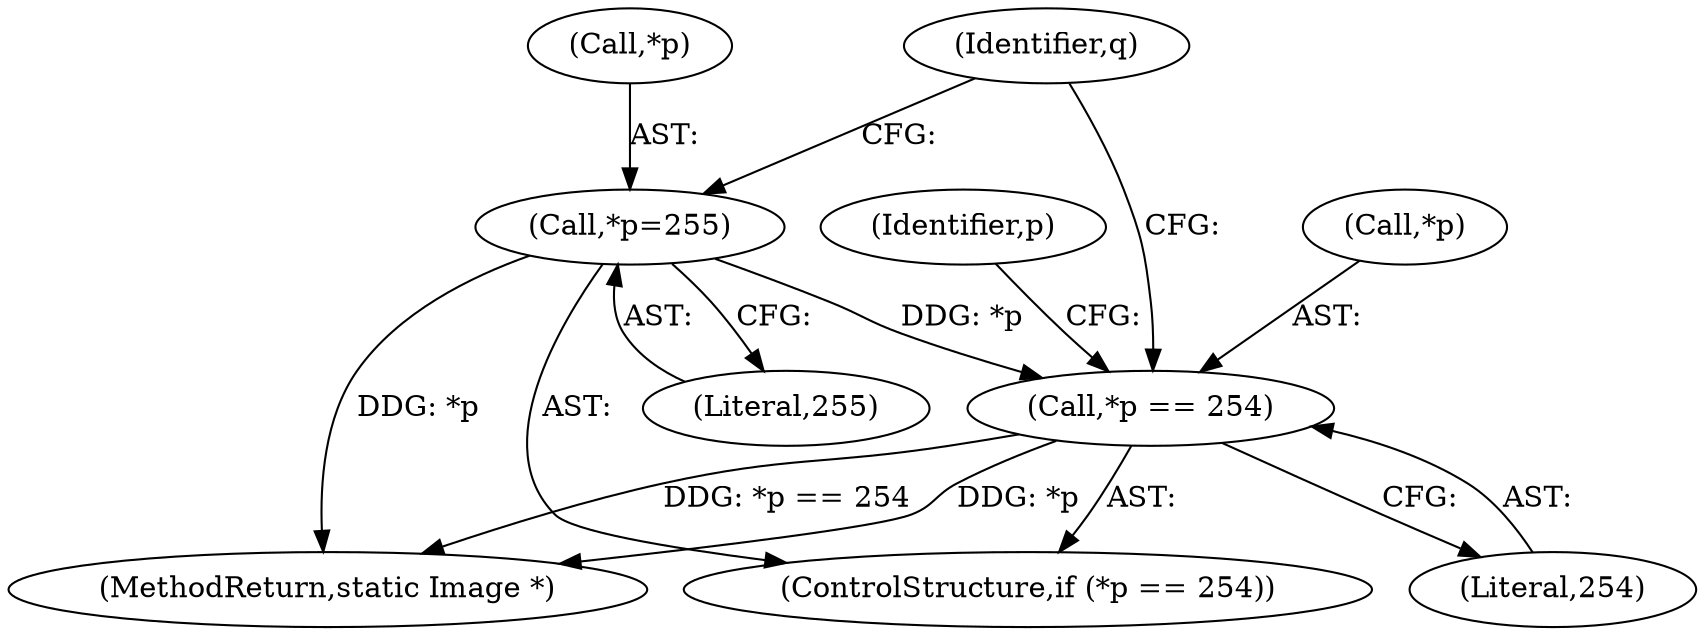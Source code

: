 digraph "0_ImageMagick_f6e9d0d9955e85bdd7540b251cd50d598dacc5e6@pointer" {
"1000396" [label="(Call,*p=255)"];
"1000392" [label="(Call,*p == 254)"];
"1000560" [label="(MethodReturn,static Image *)"];
"1000392" [label="(Call,*p == 254)"];
"1000397" [label="(Call,*p)"];
"1000393" [label="(Call,*p)"];
"1000398" [label="(Identifier,p)"];
"1000401" [label="(Identifier,q)"];
"1000399" [label="(Literal,255)"];
"1000391" [label="(ControlStructure,if (*p == 254))"];
"1000396" [label="(Call,*p=255)"];
"1000395" [label="(Literal,254)"];
"1000396" -> "1000391"  [label="AST: "];
"1000396" -> "1000399"  [label="CFG: "];
"1000397" -> "1000396"  [label="AST: "];
"1000399" -> "1000396"  [label="AST: "];
"1000401" -> "1000396"  [label="CFG: "];
"1000396" -> "1000560"  [label="DDG: *p"];
"1000396" -> "1000392"  [label="DDG: *p"];
"1000392" -> "1000391"  [label="AST: "];
"1000392" -> "1000395"  [label="CFG: "];
"1000393" -> "1000392"  [label="AST: "];
"1000395" -> "1000392"  [label="AST: "];
"1000398" -> "1000392"  [label="CFG: "];
"1000401" -> "1000392"  [label="CFG: "];
"1000392" -> "1000560"  [label="DDG: *p == 254"];
"1000392" -> "1000560"  [label="DDG: *p"];
}
